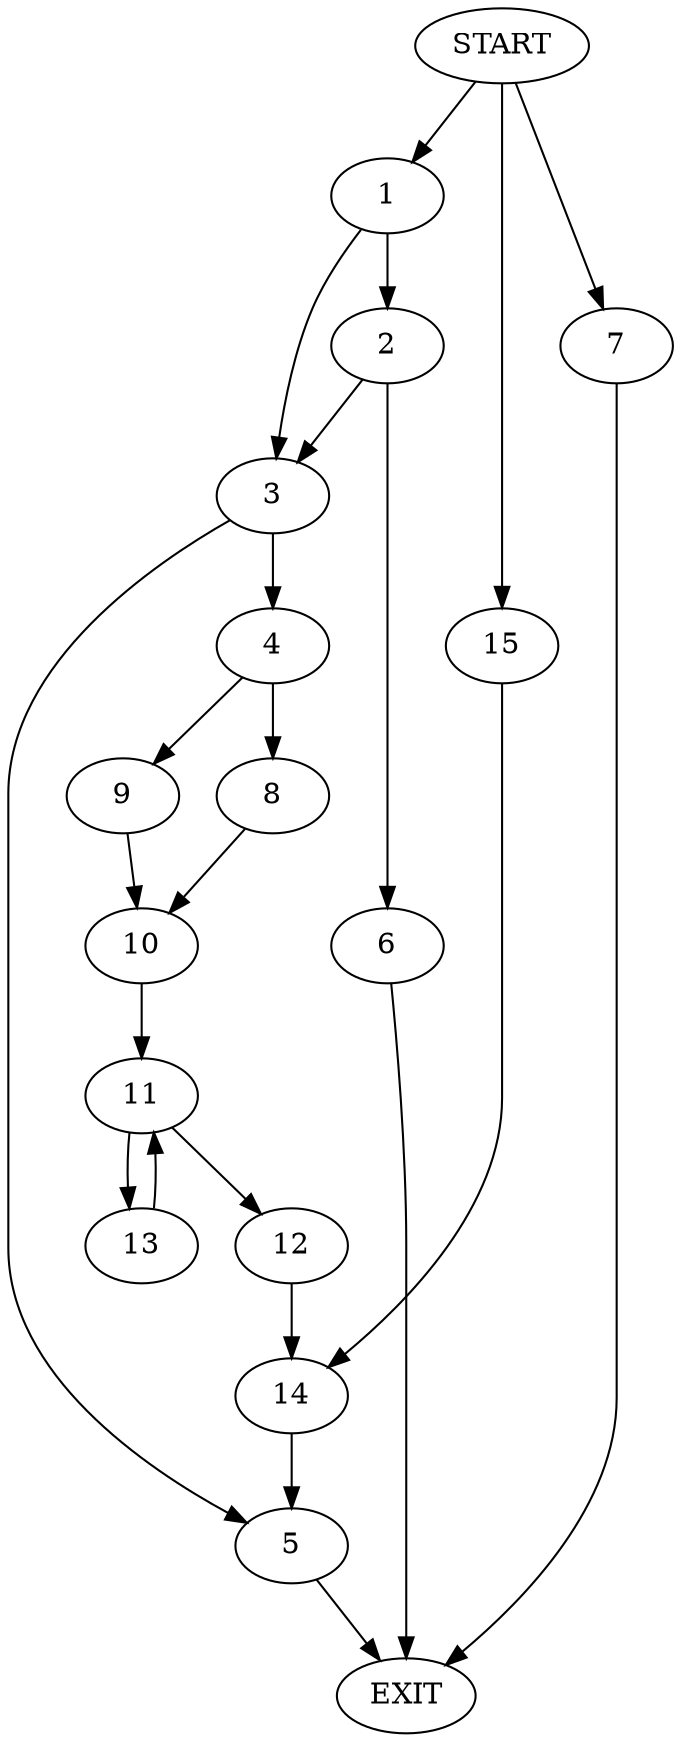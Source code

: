 digraph {
0 [label="START"]
16 [label="EXIT"]
0 -> 1
1 -> 2
1 -> 3
3 -> 4
3 -> 5
2 -> 6
2 -> 3
0 -> 7
7 -> 16
6 -> 16
5 -> 16
4 -> 8
4 -> 9
8 -> 10
9 -> 10
10 -> 11
11 -> 12
11 -> 13
12 -> 14
13 -> 11
14 -> 5
0 -> 15
15 -> 14
}
